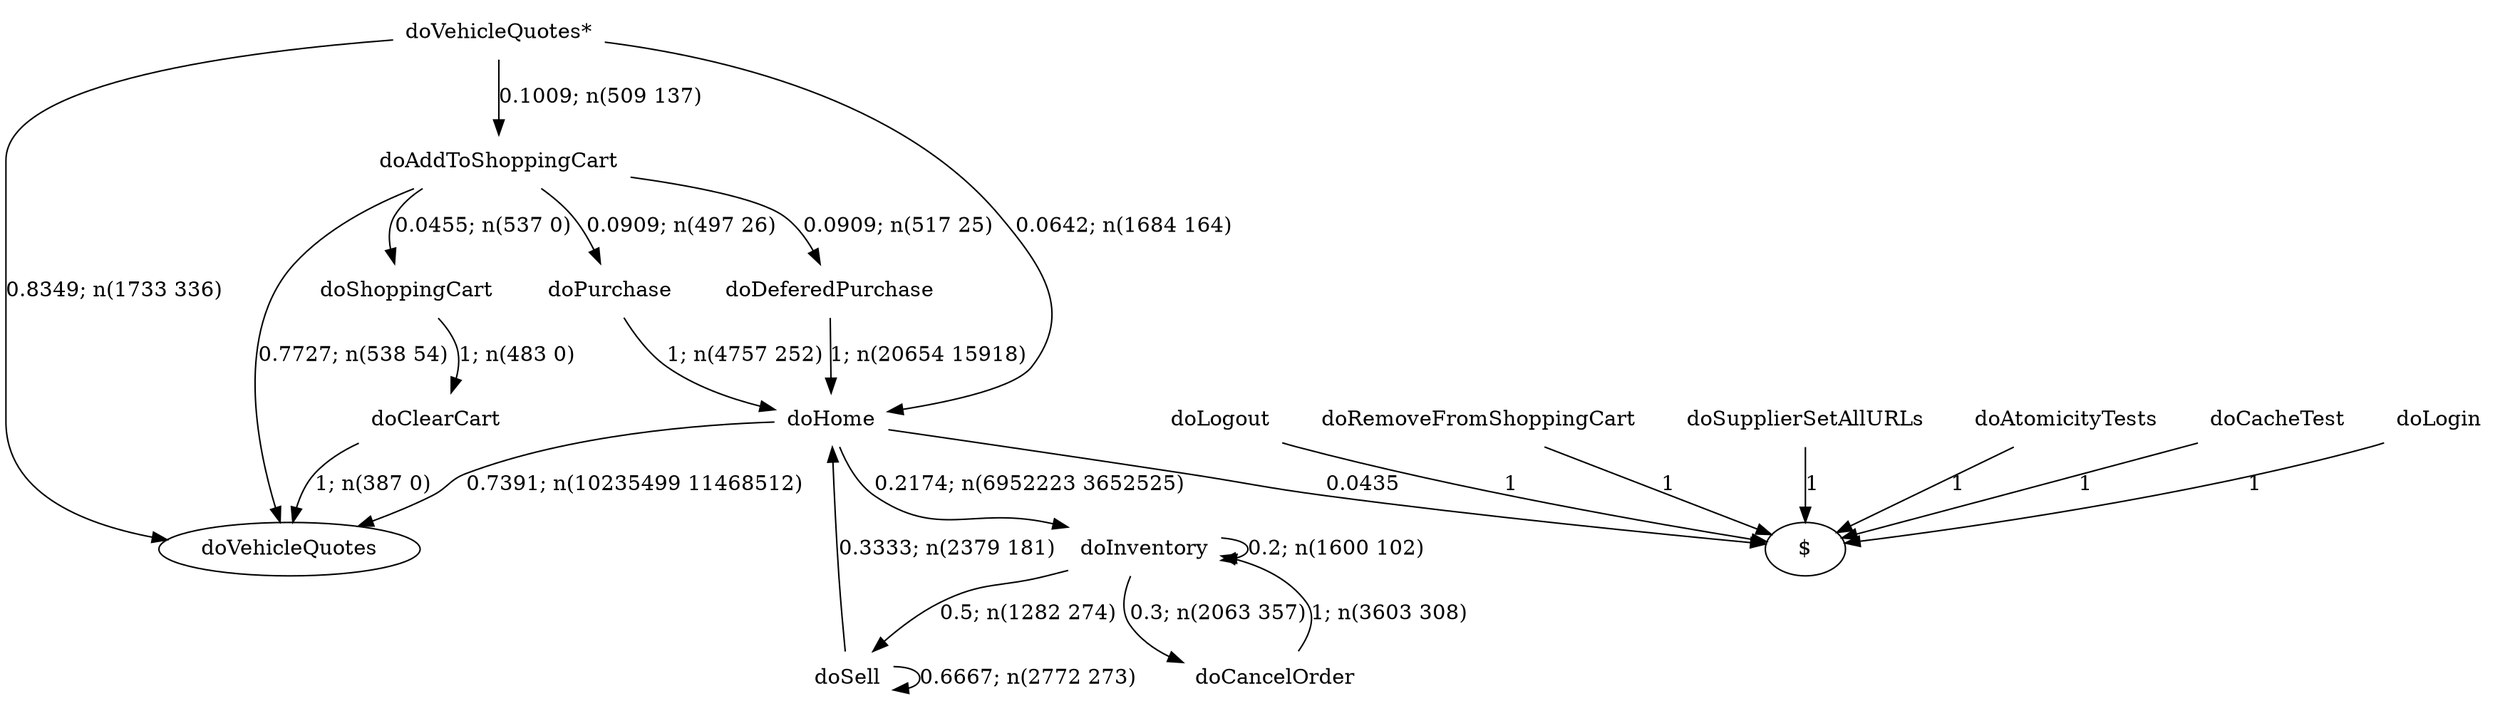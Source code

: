 digraph G {"doVehicleQuotes*" [label="doVehicleQuotes*",shape=none];"doSupplierSetAllURLs" [label="doSupplierSetAllURLs",shape=none];"doAtomicityTests" [label="doAtomicityTests",shape=none];"doCacheTest" [label="doCacheTest",shape=none];"doLogin" [label="doLogin",shape=none];"doAddToShoppingCart" [label="doAddToShoppingCart",shape=none];"doDeferedPurchase" [label="doDeferedPurchase",shape=none];"doHome" [label="doHome",shape=none];"doShoppingCart" [label="doShoppingCart",shape=none];"doClearCart" [label="doClearCart",shape=none];"doPurchase" [label="doPurchase",shape=none];"doInventory" [label="doInventory",shape=none];"doSell" [label="doSell",shape=none];"doLogout" [label="doLogout",shape=none];"doCancelOrder" [label="doCancelOrder",shape=none];"doRemoveFromShoppingCart" [label="doRemoveFromShoppingCart",shape=none];"doVehicleQuotes*"->"doVehicleQuotes" [style=solid,label="0.8349; n(1733 336)"];"doVehicleQuotes*"->"doAddToShoppingCart" [style=solid,label="0.1009; n(509 137)"];"doVehicleQuotes*"->"doHome" [style=solid,label="0.0642; n(1684 164)"];"doSupplierSetAllURLs"->"$" [style=solid,label="1"];"doAtomicityTests"->"$" [style=solid,label="1"];"doCacheTest"->"$" [style=solid,label="1"];"doLogin"->"$" [style=solid,label="1"];"doAddToShoppingCart"->"doVehicleQuotes" [style=solid,label="0.7727; n(538 54)"];"doAddToShoppingCart"->"doDeferedPurchase" [style=solid,label="0.0909; n(517 25)"];"doAddToShoppingCart"->"doShoppingCart" [style=solid,label="0.0455; n(537 0)"];"doAddToShoppingCart"->"doPurchase" [style=solid,label="0.0909; n(497 26)"];"doDeferedPurchase"->"doHome" [style=solid,label="1; n(20654 15918)"];"doHome"->"doVehicleQuotes" [style=solid,label="0.7391; n(10235499 11468512)"];"doHome"->"doInventory" [style=solid,label="0.2174; n(6952223 3652525)"];"doHome"->"$" [style=solid,label="0.0435"];"doShoppingCart"->"doClearCart" [style=solid,label="1; n(483 0)"];"doClearCart"->"doVehicleQuotes" [style=solid,label="1; n(387 0)"];"doPurchase"->"doHome" [style=solid,label="1; n(4757 252)"];"doInventory"->"doInventory" [style=solid,label="0.2; n(1600 102)"];"doInventory"->"doSell" [style=solid,label="0.5; n(1282 274)"];"doInventory"->"doCancelOrder" [style=solid,label="0.3; n(2063 357)"];"doSell"->"doHome" [style=solid,label="0.3333; n(2379 181)"];"doSell"->"doSell" [style=solid,label="0.6667; n(2772 273)"];"doLogout"->"$" [style=solid,label="1"];"doCancelOrder"->"doInventory" [style=solid,label="1; n(3603 308)"];"doRemoveFromShoppingCart"->"$" [style=solid,label="1"];}